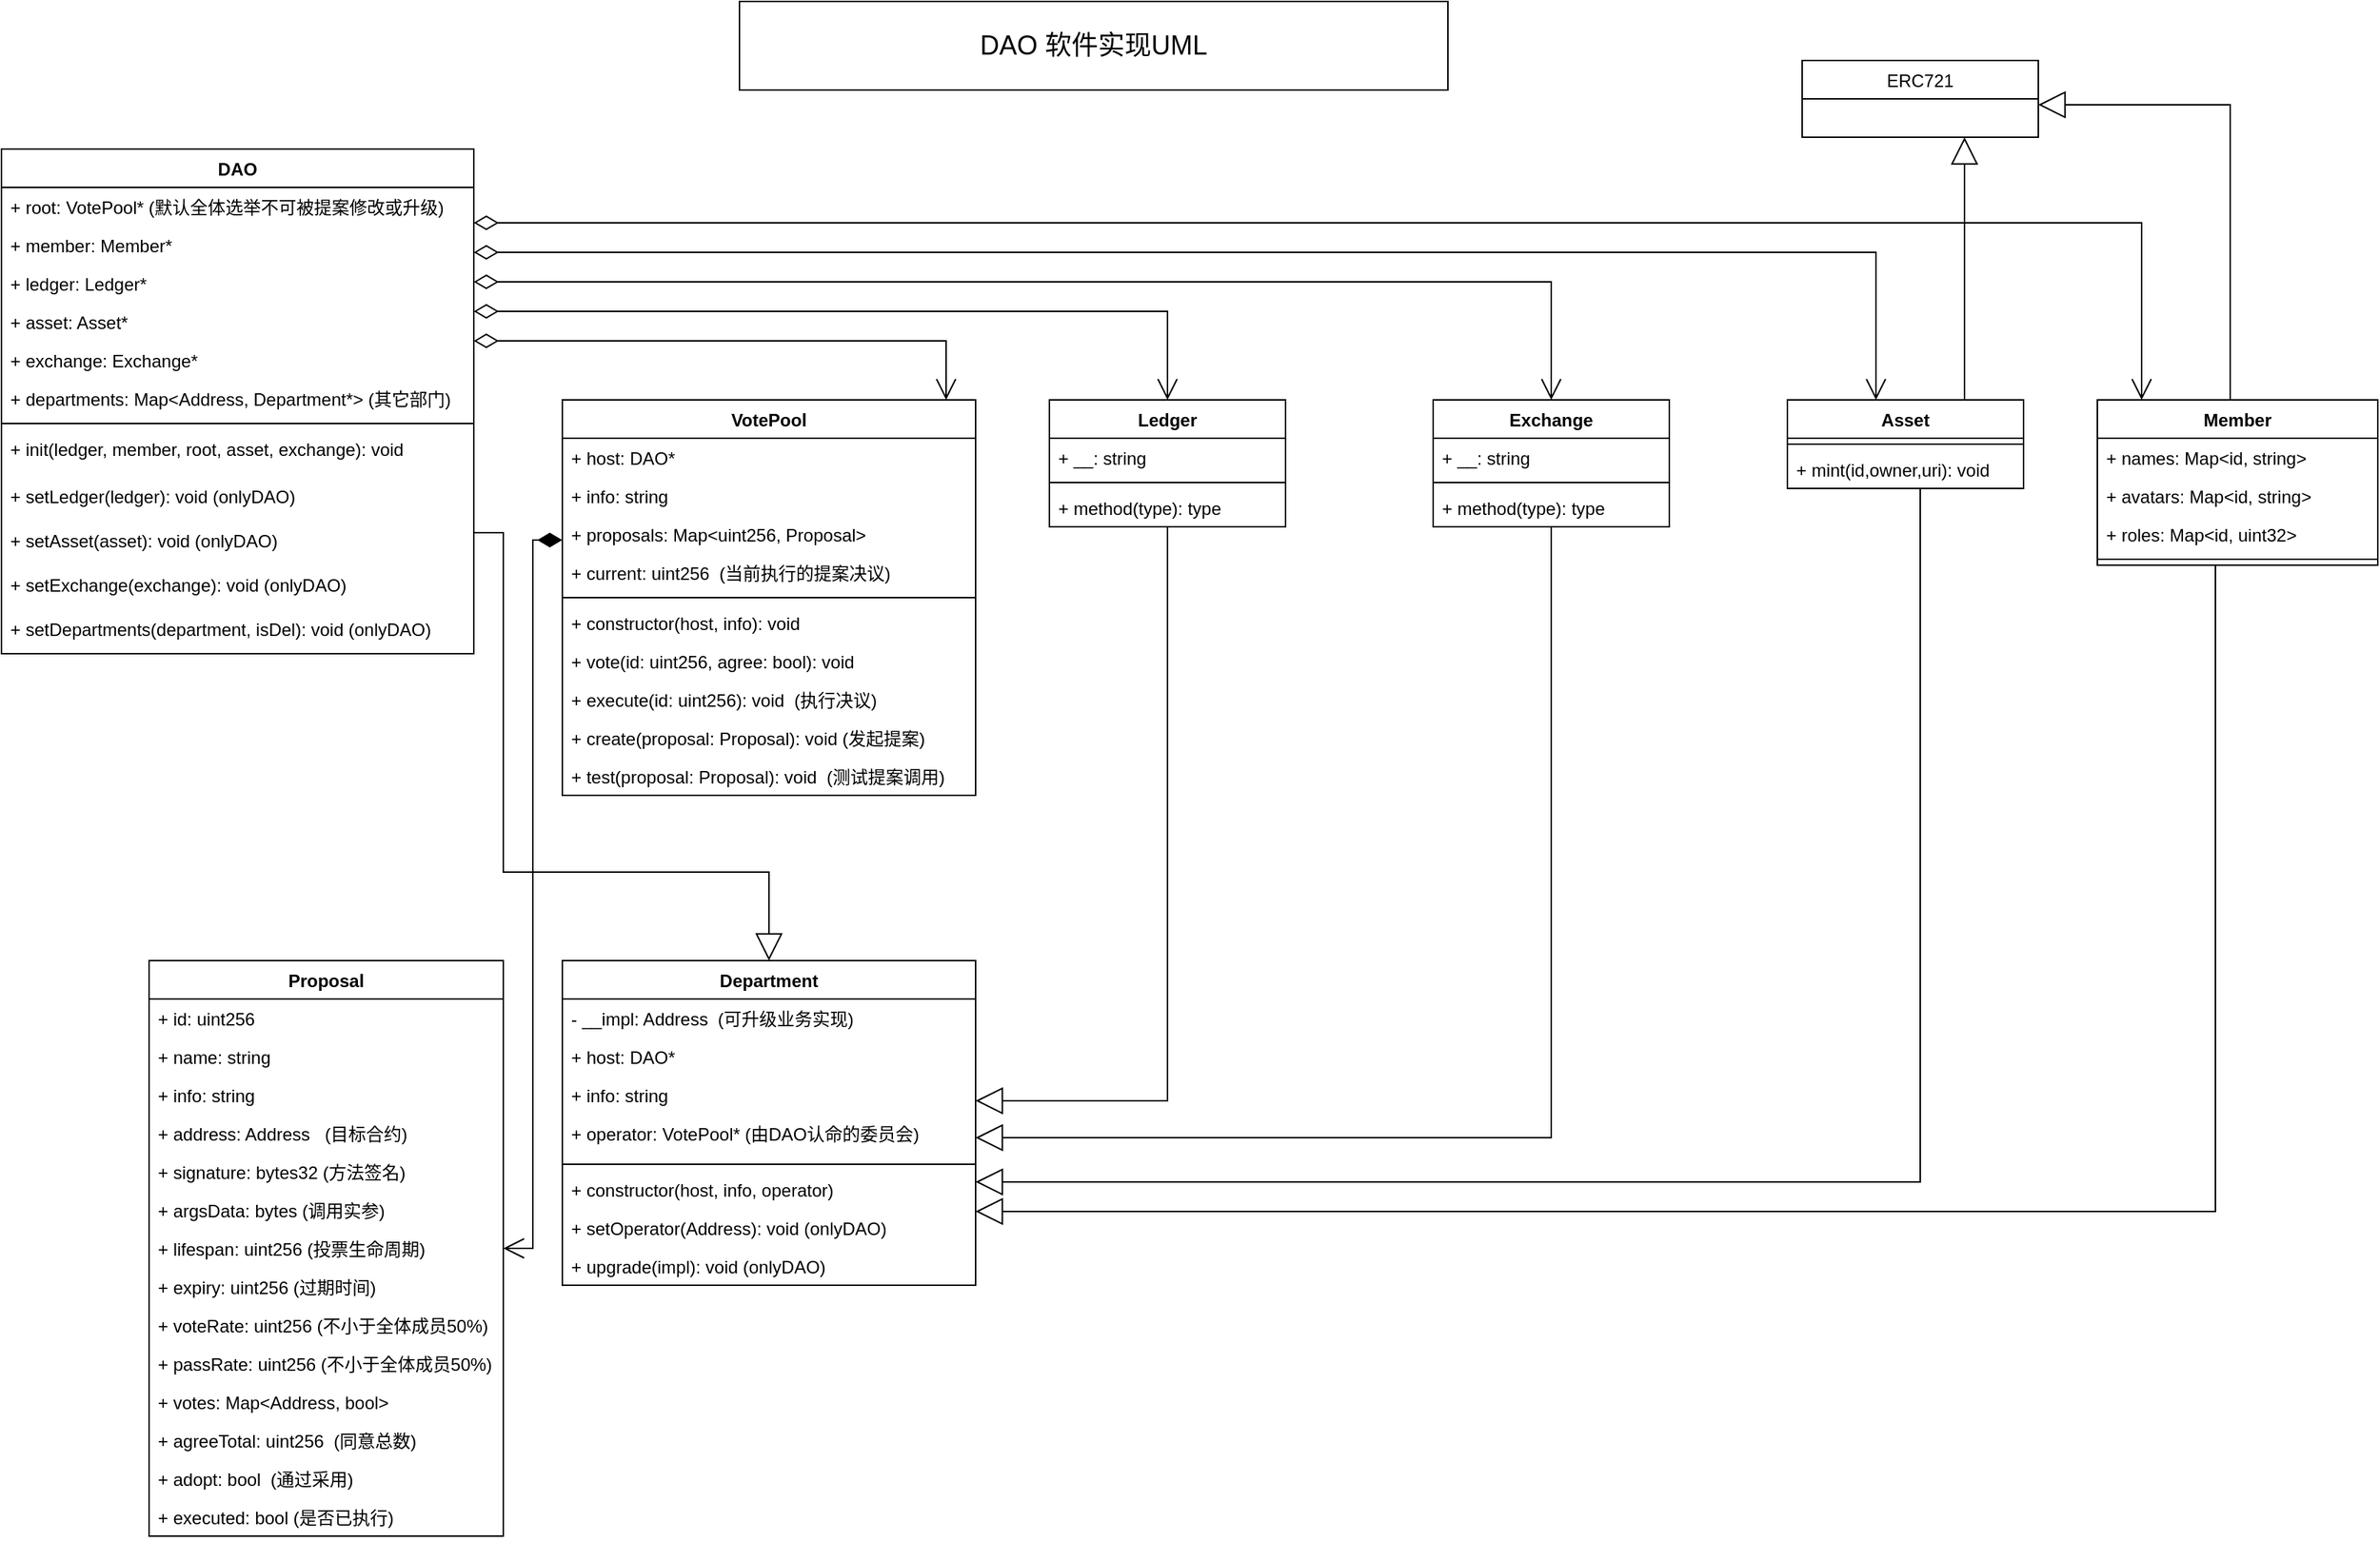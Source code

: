 <mxfile version="20.0.4" type="github" pages="2">
  <diagram id="xB_DXqh3xJorZ0jUKmql" name="Page-1">
    <mxGraphModel dx="1371" dy="801" grid="1" gridSize="10" guides="1" tooltips="1" connect="1" arrows="1" fold="1" page="1" pageScale="1" pageWidth="827" pageHeight="1169" math="0" shadow="0">
      <root>
        <mxCell id="0" />
        <mxCell id="1" parent="0" />
        <mxCell id="i6pQpKpUv2CvztfTBtSo-24" value="DAO" style="swimlane;fontStyle=1;align=center;verticalAlign=top;childLayout=stackLayout;horizontal=1;startSize=26;horizontalStack=0;resizeParent=1;resizeParentMax=0;resizeLast=0;collapsible=1;marginBottom=0;" vertex="1" parent="1">
          <mxGeometry x="10" y="120" width="320" height="342" as="geometry" />
        </mxCell>
        <mxCell id="i6pQpKpUv2CvztfTBtSo-95" value="+ root: VotePool* (默认全体选举不可被提案修改或升级)" style="text;strokeColor=none;fillColor=none;align=left;verticalAlign=top;spacingLeft=4;spacingRight=4;overflow=hidden;rotatable=0;points=[[0,0.5],[1,0.5]];portConstraint=eastwest;" vertex="1" parent="i6pQpKpUv2CvztfTBtSo-24">
          <mxGeometry y="26" width="320" height="26" as="geometry" />
        </mxCell>
        <mxCell id="i6pQpKpUv2CvztfTBtSo-94" value="+ member: Member*" style="text;strokeColor=none;fillColor=none;align=left;verticalAlign=top;spacingLeft=4;spacingRight=4;overflow=hidden;rotatable=0;points=[[0,0.5],[1,0.5]];portConstraint=eastwest;" vertex="1" parent="i6pQpKpUv2CvztfTBtSo-24">
          <mxGeometry y="52" width="320" height="26" as="geometry" />
        </mxCell>
        <mxCell id="i6pQpKpUv2CvztfTBtSo-73" value="+ ledger: Ledger*" style="text;strokeColor=none;fillColor=none;align=left;verticalAlign=top;spacingLeft=4;spacingRight=4;overflow=hidden;rotatable=0;points=[[0,0.5],[1,0.5]];portConstraint=eastwest;" vertex="1" parent="i6pQpKpUv2CvztfTBtSo-24">
          <mxGeometry y="78" width="320" height="26" as="geometry" />
        </mxCell>
        <mxCell id="i6pQpKpUv2CvztfTBtSo-42" value="+ asset: Asset*" style="text;strokeColor=none;fillColor=none;align=left;verticalAlign=top;spacingLeft=4;spacingRight=4;overflow=hidden;rotatable=0;points=[[0,0.5],[1,0.5]];portConstraint=eastwest;" vertex="1" parent="i6pQpKpUv2CvztfTBtSo-24">
          <mxGeometry y="104" width="320" height="26" as="geometry" />
        </mxCell>
        <mxCell id="i6pQpKpUv2CvztfTBtSo-93" value="+ exchange: Exchange*" style="text;strokeColor=none;fillColor=none;align=left;verticalAlign=top;spacingLeft=4;spacingRight=4;overflow=hidden;rotatable=0;points=[[0,0.5],[1,0.5]];portConstraint=eastwest;" vertex="1" parent="i6pQpKpUv2CvztfTBtSo-24">
          <mxGeometry y="130" width="320" height="26" as="geometry" />
        </mxCell>
        <mxCell id="9ka4PagioicQQLuH6mFu-43" value="+ departments: Map&lt;Address, Department*&gt; (其它部门)" style="text;strokeColor=none;fillColor=none;align=left;verticalAlign=top;spacingLeft=4;spacingRight=4;overflow=hidden;rotatable=0;points=[[0,0.5],[1,0.5]];portConstraint=eastwest;" vertex="1" parent="i6pQpKpUv2CvztfTBtSo-24">
          <mxGeometry y="156" width="320" height="26" as="geometry" />
        </mxCell>
        <mxCell id="i6pQpKpUv2CvztfTBtSo-26" value="" style="line;strokeWidth=1;fillColor=none;align=left;verticalAlign=middle;spacingTop=-1;spacingLeft=3;spacingRight=3;rotatable=0;labelPosition=right;points=[];portConstraint=eastwest;" vertex="1" parent="i6pQpKpUv2CvztfTBtSo-24">
          <mxGeometry y="182" width="320" height="8" as="geometry" />
        </mxCell>
        <mxCell id="i6pQpKpUv2CvztfTBtSo-104" value="+ init(ledger, member, root, asset, exchange): void" style="text;strokeColor=none;fillColor=none;align=left;verticalAlign=top;spacingLeft=4;spacingRight=4;overflow=hidden;rotatable=0;points=[[0,0.5],[1,0.5]];portConstraint=eastwest;" vertex="1" parent="i6pQpKpUv2CvztfTBtSo-24">
          <mxGeometry y="190" width="320" height="32" as="geometry" />
        </mxCell>
        <mxCell id="i6pQpKpUv2CvztfTBtSo-105" value="+ setLedger(ledger): void (onlyDAO)" style="text;strokeColor=none;fillColor=none;align=left;verticalAlign=top;spacingLeft=4;spacingRight=4;overflow=hidden;rotatable=0;points=[[0,0.5],[1,0.5]];portConstraint=eastwest;" vertex="1" parent="i6pQpKpUv2CvztfTBtSo-24">
          <mxGeometry y="222" width="320" height="30" as="geometry" />
        </mxCell>
        <mxCell id="i6pQpKpUv2CvztfTBtSo-109" value="+ setAsset(asset): void (onlyDAO)" style="text;strokeColor=none;fillColor=none;align=left;verticalAlign=top;spacingLeft=4;spacingRight=4;overflow=hidden;rotatable=0;points=[[0,0.5],[1,0.5]];portConstraint=eastwest;" vertex="1" parent="i6pQpKpUv2CvztfTBtSo-24">
          <mxGeometry y="252" width="320" height="30" as="geometry" />
        </mxCell>
        <mxCell id="i6pQpKpUv2CvztfTBtSo-110" value="+ setExchange(exchange): void (onlyDAO)" style="text;strokeColor=none;fillColor=none;align=left;verticalAlign=top;spacingLeft=4;spacingRight=4;overflow=hidden;rotatable=0;points=[[0,0.5],[1,0.5]];portConstraint=eastwest;" vertex="1" parent="i6pQpKpUv2CvztfTBtSo-24">
          <mxGeometry y="282" width="320" height="30" as="geometry" />
        </mxCell>
        <mxCell id="9ka4PagioicQQLuH6mFu-44" value="+ setDepartments(department, isDel): void (onlyDAO)" style="text;strokeColor=none;fillColor=none;align=left;verticalAlign=top;spacingLeft=4;spacingRight=4;overflow=hidden;rotatable=0;points=[[0,0.5],[1,0.5]];portConstraint=eastwest;" vertex="1" parent="i6pQpKpUv2CvztfTBtSo-24">
          <mxGeometry y="312" width="320" height="30" as="geometry" />
        </mxCell>
        <mxCell id="i6pQpKpUv2CvztfTBtSo-43" value="ERC721" style="swimlane;fontStyle=0;childLayout=stackLayout;horizontal=1;startSize=26;fillColor=none;horizontalStack=0;resizeParent=1;resizeParentMax=0;resizeLast=0;collapsible=1;marginBottom=0;" vertex="1" parent="1">
          <mxGeometry x="1230" y="60" width="160" height="52" as="geometry" />
        </mxCell>
        <mxCell id="i6pQpKpUv2CvztfTBtSo-47" value="Asset" style="swimlane;fontStyle=1;align=center;verticalAlign=top;childLayout=stackLayout;horizontal=1;startSize=26;horizontalStack=0;resizeParent=1;resizeParentMax=0;resizeLast=0;collapsible=1;marginBottom=0;" vertex="1" parent="1">
          <mxGeometry x="1220" y="290" width="160" height="60" as="geometry" />
        </mxCell>
        <mxCell id="i6pQpKpUv2CvztfTBtSo-49" value="" style="line;strokeWidth=1;fillColor=none;align=left;verticalAlign=middle;spacingTop=-1;spacingLeft=3;spacingRight=3;rotatable=0;labelPosition=right;points=[];portConstraint=eastwest;" vertex="1" parent="i6pQpKpUv2CvztfTBtSo-47">
          <mxGeometry y="26" width="160" height="8" as="geometry" />
        </mxCell>
        <mxCell id="i6pQpKpUv2CvztfTBtSo-50" value="+ mint(id,owner,uri): void" style="text;strokeColor=none;fillColor=none;align=left;verticalAlign=top;spacingLeft=4;spacingRight=4;overflow=hidden;rotatable=0;points=[[0,0.5],[1,0.5]];portConstraint=eastwest;" vertex="1" parent="i6pQpKpUv2CvztfTBtSo-47">
          <mxGeometry y="34" width="160" height="26" as="geometry" />
        </mxCell>
        <mxCell id="i6pQpKpUv2CvztfTBtSo-65" value="" style="endArrow=block;endSize=16;endFill=0;html=1;rounded=0;edgeStyle=orthogonalEdgeStyle;elbow=vertical;" edge="1" parent="1" source="i6pQpKpUv2CvztfTBtSo-47" target="i6pQpKpUv2CvztfTBtSo-43">
          <mxGeometry width="160" relative="1" as="geometry">
            <mxPoint x="1010" y="290" as="sourcePoint" />
            <mxPoint x="1010" y="200" as="targetPoint" />
            <Array as="points">
              <mxPoint x="1340" y="200" />
              <mxPoint x="1340" y="200" />
            </Array>
          </mxGeometry>
        </mxCell>
        <mxCell id="i6pQpKpUv2CvztfTBtSo-66" value="Member" style="swimlane;fontStyle=1;align=center;verticalAlign=top;childLayout=stackLayout;horizontal=1;startSize=26;horizontalStack=0;resizeParent=1;resizeParentMax=0;resizeLast=0;collapsible=1;marginBottom=0;" vertex="1" parent="1">
          <mxGeometry x="1430" y="290" width="190" height="112" as="geometry" />
        </mxCell>
        <mxCell id="i6pQpKpUv2CvztfTBtSo-70" value="" style="endArrow=block;endSize=16;endFill=0;html=1;rounded=0;edgeStyle=orthogonalEdgeStyle;" edge="1" parent="i6pQpKpUv2CvztfTBtSo-66" target="i6pQpKpUv2CvztfTBtSo-43">
          <mxGeometry width="160" relative="1" as="geometry">
            <mxPoint x="100" as="sourcePoint" />
            <mxPoint x="160" y="-200" as="targetPoint" />
            <Array as="points">
              <mxPoint x="90" />
              <mxPoint x="90" y="-200" />
            </Array>
          </mxGeometry>
        </mxCell>
        <mxCell id="i6pQpKpUv2CvztfTBtSo-67" value="+ names: Map&lt;id, string&gt;" style="text;strokeColor=none;fillColor=none;align=left;verticalAlign=top;spacingLeft=4;spacingRight=4;overflow=hidden;rotatable=0;points=[[0,0.5],[1,0.5]];portConstraint=eastwest;" vertex="1" parent="i6pQpKpUv2CvztfTBtSo-66">
          <mxGeometry y="26" width="190" height="26" as="geometry" />
        </mxCell>
        <mxCell id="L-kkMwtotyOejgk_IRhS-12" value="+ avatars: Map&lt;id, string&gt;" style="text;strokeColor=none;fillColor=none;align=left;verticalAlign=top;spacingLeft=4;spacingRight=4;overflow=hidden;rotatable=0;points=[[0,0.5],[1,0.5]];portConstraint=eastwest;" vertex="1" parent="i6pQpKpUv2CvztfTBtSo-66">
          <mxGeometry y="52" width="190" height="26" as="geometry" />
        </mxCell>
        <mxCell id="L-kkMwtotyOejgk_IRhS-13" value="+ roles: Map&lt;id, uint32&gt;" style="text;strokeColor=none;fillColor=none;align=left;verticalAlign=top;spacingLeft=4;spacingRight=4;overflow=hidden;rotatable=0;points=[[0,0.5],[1,0.5]];portConstraint=eastwest;" vertex="1" parent="i6pQpKpUv2CvztfTBtSo-66">
          <mxGeometry y="78" width="190" height="26" as="geometry" />
        </mxCell>
        <mxCell id="i6pQpKpUv2CvztfTBtSo-68" value="" style="line;strokeWidth=1;fillColor=none;align=left;verticalAlign=middle;spacingTop=-1;spacingLeft=3;spacingRight=3;rotatable=0;labelPosition=right;points=[];portConstraint=eastwest;" vertex="1" parent="i6pQpKpUv2CvztfTBtSo-66">
          <mxGeometry y="104" width="190" height="8" as="geometry" />
        </mxCell>
        <mxCell id="i6pQpKpUv2CvztfTBtSo-72" value="" style="endArrow=open;html=1;endSize=12;startArrow=diamondThin;startSize=14;startFill=0;edgeStyle=elbowEdgeStyle;align=left;verticalAlign=bottom;rounded=0;" edge="1" parent="1" source="i6pQpKpUv2CvztfTBtSo-24" target="i6pQpKpUv2CvztfTBtSo-47">
          <mxGeometry x="-1" y="3" relative="1" as="geometry">
            <mxPoint x="320" y="250" as="sourcePoint" />
            <mxPoint x="480" y="250" as="targetPoint" />
            <Array as="points">
              <mxPoint x="1280" y="190" />
              <mxPoint x="1180" y="190" />
              <mxPoint x="1180" y="215" />
              <mxPoint x="810" y="450" />
              <mxPoint x="650" y="200" />
              <mxPoint x="630" y="360" />
              <mxPoint x="510" y="230" />
              <mxPoint x="640" y="390" />
              <mxPoint x="610" y="440" />
            </Array>
          </mxGeometry>
        </mxCell>
        <mxCell id="i6pQpKpUv2CvztfTBtSo-74" value="" style="endArrow=open;html=1;endSize=12;startArrow=diamondThin;startSize=14;startFill=0;edgeStyle=orthogonalEdgeStyle;align=left;verticalAlign=bottom;rounded=0;fontColor=default;labelBackgroundColor=default;" edge="1" parent="1" source="i6pQpKpUv2CvztfTBtSo-24" target="i6pQpKpUv2CvztfTBtSo-66">
          <mxGeometry x="-1" y="3" relative="1" as="geometry">
            <mxPoint x="270" y="320" as="sourcePoint" />
            <mxPoint x="430" y="320" as="targetPoint" />
            <Array as="points">
              <mxPoint x="1460" y="170" />
            </Array>
          </mxGeometry>
        </mxCell>
        <mxCell id="i6pQpKpUv2CvztfTBtSo-75" value="Ledger" style="swimlane;fontStyle=1;align=center;verticalAlign=top;childLayout=stackLayout;horizontal=1;startSize=26;horizontalStack=0;resizeParent=1;resizeParentMax=0;resizeLast=0;collapsible=1;marginBottom=0;" vertex="1" parent="1">
          <mxGeometry x="720" y="290" width="160" height="86" as="geometry" />
        </mxCell>
        <mxCell id="i6pQpKpUv2CvztfTBtSo-76" value="+ __: string" style="text;strokeColor=none;fillColor=none;align=left;verticalAlign=top;spacingLeft=4;spacingRight=4;overflow=hidden;rotatable=0;points=[[0,0.5],[1,0.5]];portConstraint=eastwest;" vertex="1" parent="i6pQpKpUv2CvztfTBtSo-75">
          <mxGeometry y="26" width="160" height="26" as="geometry" />
        </mxCell>
        <mxCell id="i6pQpKpUv2CvztfTBtSo-77" value="" style="line;strokeWidth=1;fillColor=none;align=left;verticalAlign=middle;spacingTop=-1;spacingLeft=3;spacingRight=3;rotatable=0;labelPosition=right;points=[];portConstraint=eastwest;" vertex="1" parent="i6pQpKpUv2CvztfTBtSo-75">
          <mxGeometry y="52" width="160" height="8" as="geometry" />
        </mxCell>
        <mxCell id="i6pQpKpUv2CvztfTBtSo-78" value="+ method(type): type" style="text;strokeColor=none;fillColor=none;align=left;verticalAlign=top;spacingLeft=4;spacingRight=4;overflow=hidden;rotatable=0;points=[[0,0.5],[1,0.5]];portConstraint=eastwest;" vertex="1" parent="i6pQpKpUv2CvztfTBtSo-75">
          <mxGeometry y="60" width="160" height="26" as="geometry" />
        </mxCell>
        <mxCell id="i6pQpKpUv2CvztfTBtSo-79" value="" style="endArrow=open;html=1;endSize=12;startArrow=diamondThin;startSize=14;startFill=0;edgeStyle=elbowEdgeStyle;align=left;verticalAlign=bottom;rounded=0;" edge="1" parent="1" source="i6pQpKpUv2CvztfTBtSo-24" target="i6pQpKpUv2CvztfTBtSo-75">
          <mxGeometry x="-1" y="3" relative="1" as="geometry">
            <mxPoint x="50" y="340" as="sourcePoint" />
            <mxPoint x="210" y="340" as="targetPoint" />
            <Array as="points">
              <mxPoint x="800" y="230" />
              <mxPoint x="620" y="280" />
            </Array>
          </mxGeometry>
        </mxCell>
        <mxCell id="i6pQpKpUv2CvztfTBtSo-88" value="VotePool" style="swimlane;fontStyle=1;align=center;verticalAlign=top;childLayout=stackLayout;horizontal=1;startSize=26;horizontalStack=0;resizeParent=1;resizeParentMax=0;resizeLast=0;collapsible=1;marginBottom=0;" vertex="1" parent="1">
          <mxGeometry x="390" y="290" width="280" height="268" as="geometry" />
        </mxCell>
        <mxCell id="9ka4PagioicQQLuH6mFu-19" value="+ host: DAO*" style="text;strokeColor=none;fillColor=none;align=left;verticalAlign=top;spacingLeft=4;spacingRight=4;overflow=hidden;rotatable=0;points=[[0,0.5],[1,0.5]];portConstraint=eastwest;" vertex="1" parent="i6pQpKpUv2CvztfTBtSo-88">
          <mxGeometry y="26" width="280" height="26" as="geometry" />
        </mxCell>
        <mxCell id="L-kkMwtotyOejgk_IRhS-5" value="+ info: string" style="text;strokeColor=none;fillColor=none;align=left;verticalAlign=top;spacingLeft=4;spacingRight=4;overflow=hidden;rotatable=0;points=[[0,0.5],[1,0.5]];portConstraint=eastwest;" vertex="1" parent="i6pQpKpUv2CvztfTBtSo-88">
          <mxGeometry y="52" width="280" height="26" as="geometry" />
        </mxCell>
        <mxCell id="L-kkMwtotyOejgk_IRhS-3" value="+ proposals: Map&lt;uint256, Proposal&gt;" style="text;strokeColor=none;fillColor=none;align=left;verticalAlign=top;spacingLeft=4;spacingRight=4;overflow=hidden;rotatable=0;points=[[0,0.5],[1,0.5]];portConstraint=eastwest;" vertex="1" parent="i6pQpKpUv2CvztfTBtSo-88">
          <mxGeometry y="78" width="280" height="26" as="geometry" />
        </mxCell>
        <mxCell id="9ka4PagioicQQLuH6mFu-65" value="+ current: uint256  (当前执行的提案决议)" style="text;strokeColor=none;fillColor=none;align=left;verticalAlign=top;spacingLeft=4;spacingRight=4;overflow=hidden;rotatable=0;points=[[0,0.5],[1,0.5]];portConstraint=eastwest;" vertex="1" parent="i6pQpKpUv2CvztfTBtSo-88">
          <mxGeometry y="104" width="280" height="26" as="geometry" />
        </mxCell>
        <mxCell id="i6pQpKpUv2CvztfTBtSo-90" value="" style="line;strokeWidth=1;fillColor=none;align=left;verticalAlign=middle;spacingTop=-1;spacingLeft=3;spacingRight=3;rotatable=0;labelPosition=right;points=[];portConstraint=eastwest;" vertex="1" parent="i6pQpKpUv2CvztfTBtSo-88">
          <mxGeometry y="130" width="280" height="8" as="geometry" />
        </mxCell>
        <mxCell id="i6pQpKpUv2CvztfTBtSo-91" value="+ constructor(host, info): void" style="text;strokeColor=none;fillColor=none;align=left;verticalAlign=top;spacingLeft=4;spacingRight=4;overflow=hidden;rotatable=0;points=[[0,0.5],[1,0.5]];portConstraint=eastwest;" vertex="1" parent="i6pQpKpUv2CvztfTBtSo-88">
          <mxGeometry y="138" width="280" height="26" as="geometry" />
        </mxCell>
        <mxCell id="L-kkMwtotyOejgk_IRhS-6" value="+ vote(id: uint256, agree: bool): void" style="text;strokeColor=none;fillColor=none;align=left;verticalAlign=top;spacingLeft=4;spacingRight=4;overflow=hidden;rotatable=0;points=[[0,0.5],[1,0.5]];portConstraint=eastwest;" vertex="1" parent="i6pQpKpUv2CvztfTBtSo-88">
          <mxGeometry y="164" width="280" height="26" as="geometry" />
        </mxCell>
        <mxCell id="9ka4PagioicQQLuH6mFu-1" value="+ execute(id: uint256): void  (执行决议)" style="text;strokeColor=none;fillColor=none;align=left;verticalAlign=top;spacingLeft=4;spacingRight=4;overflow=hidden;rotatable=0;points=[[0,0.5],[1,0.5]];portConstraint=eastwest;" vertex="1" parent="i6pQpKpUv2CvztfTBtSo-88">
          <mxGeometry y="190" width="280" height="26" as="geometry" />
        </mxCell>
        <mxCell id="9ka4PagioicQQLuH6mFu-2" value="+ create(proposal: Proposal): void (发起提案)" style="text;strokeColor=none;fillColor=none;align=left;verticalAlign=top;spacingLeft=4;spacingRight=4;overflow=hidden;rotatable=0;points=[[0,0.5],[1,0.5]];portConstraint=eastwest;" vertex="1" parent="i6pQpKpUv2CvztfTBtSo-88">
          <mxGeometry y="216" width="280" height="26" as="geometry" />
        </mxCell>
        <mxCell id="9ka4PagioicQQLuH6mFu-4" value="+ test(proposal: Proposal): void  (测试提案调用)" style="text;strokeColor=none;fillColor=none;align=left;verticalAlign=top;spacingLeft=4;spacingRight=4;overflow=hidden;rotatable=0;points=[[0,0.5],[1,0.5]];portConstraint=eastwest;" vertex="1" parent="i6pQpKpUv2CvztfTBtSo-88">
          <mxGeometry y="242" width="280" height="26" as="geometry" />
        </mxCell>
        <mxCell id="i6pQpKpUv2CvztfTBtSo-92" value="" style="endArrow=open;html=1;endSize=12;startArrow=diamondThin;startSize=14;startFill=0;edgeStyle=orthogonalEdgeStyle;align=left;verticalAlign=bottom;rounded=0;" edge="1" parent="1" source="i6pQpKpUv2CvztfTBtSo-24" target="i6pQpKpUv2CvztfTBtSo-88">
          <mxGeometry x="-1" y="3" relative="1" as="geometry">
            <mxPoint x="440" y="330" as="sourcePoint" />
            <mxPoint x="600" y="330" as="targetPoint" />
            <Array as="points">
              <mxPoint x="650" y="250" />
            </Array>
          </mxGeometry>
        </mxCell>
        <mxCell id="i6pQpKpUv2CvztfTBtSo-96" value="" style="endArrow=open;html=1;endSize=12;startArrow=diamondThin;startSize=14;startFill=0;edgeStyle=orthogonalEdgeStyle;align=left;verticalAlign=bottom;rounded=0;" edge="1" parent="1" source="i6pQpKpUv2CvztfTBtSo-24" target="i6pQpKpUv2CvztfTBtSo-80">
          <mxGeometry x="-1" y="3" relative="1" as="geometry">
            <mxPoint x="300" y="350" as="sourcePoint" />
            <mxPoint x="460" y="340" as="targetPoint" />
            <Array as="points">
              <mxPoint x="1060" y="210" />
            </Array>
          </mxGeometry>
        </mxCell>
        <mxCell id="i6pQpKpUv2CvztfTBtSo-80" value="Exchange" style="swimlane;fontStyle=1;align=center;verticalAlign=top;childLayout=stackLayout;horizontal=1;startSize=26;horizontalStack=0;resizeParent=1;resizeParentMax=0;resizeLast=0;collapsible=1;marginBottom=0;" vertex="1" parent="1">
          <mxGeometry x="980" y="290" width="160" height="86" as="geometry" />
        </mxCell>
        <mxCell id="i6pQpKpUv2CvztfTBtSo-100" value="+ __: string" style="text;strokeColor=none;fillColor=none;align=left;verticalAlign=top;spacingLeft=4;spacingRight=4;overflow=hidden;rotatable=0;points=[[0,0.5],[1,0.5]];portConstraint=eastwest;" vertex="1" parent="i6pQpKpUv2CvztfTBtSo-80">
          <mxGeometry y="26" width="160" height="26" as="geometry" />
        </mxCell>
        <mxCell id="i6pQpKpUv2CvztfTBtSo-82" value="" style="line;strokeWidth=1;fillColor=none;align=left;verticalAlign=middle;spacingTop=-1;spacingLeft=3;spacingRight=3;rotatable=0;labelPosition=right;points=[];portConstraint=eastwest;" vertex="1" parent="i6pQpKpUv2CvztfTBtSo-80">
          <mxGeometry y="52" width="160" height="8" as="geometry" />
        </mxCell>
        <mxCell id="i6pQpKpUv2CvztfTBtSo-83" value="+ method(type): type" style="text;strokeColor=none;fillColor=none;align=left;verticalAlign=top;spacingLeft=4;spacingRight=4;overflow=hidden;rotatable=0;points=[[0,0.5],[1,0.5]];portConstraint=eastwest;" vertex="1" parent="i6pQpKpUv2CvztfTBtSo-80">
          <mxGeometry y="60" width="160" height="26" as="geometry" />
        </mxCell>
        <mxCell id="9ka4PagioicQQLuH6mFu-7" value="Proposal" style="swimlane;fontStyle=1;align=center;verticalAlign=top;childLayout=stackLayout;horizontal=1;startSize=26;horizontalStack=0;resizeParent=1;resizeParentMax=0;resizeLast=0;collapsible=1;marginBottom=0;" vertex="1" parent="1">
          <mxGeometry x="110" y="670" width="240" height="390" as="geometry" />
        </mxCell>
        <mxCell id="9ka4PagioicQQLuH6mFu-21" value="+ id: uint256" style="text;strokeColor=none;fillColor=none;align=left;verticalAlign=top;spacingLeft=4;spacingRight=4;overflow=hidden;rotatable=0;points=[[0,0.5],[1,0.5]];portConstraint=eastwest;" vertex="1" parent="9ka4PagioicQQLuH6mFu-7">
          <mxGeometry y="26" width="240" height="26" as="geometry" />
        </mxCell>
        <mxCell id="9ka4PagioicQQLuH6mFu-8" value="+ name: string" style="text;strokeColor=none;fillColor=none;align=left;verticalAlign=top;spacingLeft=4;spacingRight=4;overflow=hidden;rotatable=0;points=[[0,0.5],[1,0.5]];portConstraint=eastwest;" vertex="1" parent="9ka4PagioicQQLuH6mFu-7">
          <mxGeometry y="52" width="240" height="26" as="geometry" />
        </mxCell>
        <mxCell id="9ka4PagioicQQLuH6mFu-11" value="+ info: string" style="text;strokeColor=none;fillColor=none;align=left;verticalAlign=top;spacingLeft=4;spacingRight=4;overflow=hidden;rotatable=0;points=[[0,0.5],[1,0.5]];portConstraint=eastwest;" vertex="1" parent="9ka4PagioicQQLuH6mFu-7">
          <mxGeometry y="78" width="240" height="26" as="geometry" />
        </mxCell>
        <mxCell id="9ka4PagioicQQLuH6mFu-12" value="+ address: Address   (目标合约)" style="text;strokeColor=none;fillColor=none;align=left;verticalAlign=top;spacingLeft=4;spacingRight=4;overflow=hidden;rotatable=0;points=[[0,0.5],[1,0.5]];portConstraint=eastwest;" vertex="1" parent="9ka4PagioicQQLuH6mFu-7">
          <mxGeometry y="104" width="240" height="26" as="geometry" />
        </mxCell>
        <mxCell id="9ka4PagioicQQLuH6mFu-13" value="+ signature: bytes32 (方法签名)" style="text;strokeColor=none;fillColor=none;align=left;verticalAlign=top;spacingLeft=4;spacingRight=4;overflow=hidden;rotatable=0;points=[[0,0.5],[1,0.5]];portConstraint=eastwest;" vertex="1" parent="9ka4PagioicQQLuH6mFu-7">
          <mxGeometry y="130" width="240" height="26" as="geometry" />
        </mxCell>
        <mxCell id="9ka4PagioicQQLuH6mFu-14" value="+ argsData: bytes (调用实参)" style="text;strokeColor=none;fillColor=none;align=left;verticalAlign=top;spacingLeft=4;spacingRight=4;overflow=hidden;rotatable=0;points=[[0,0.5],[1,0.5]];portConstraint=eastwest;" vertex="1" parent="9ka4PagioicQQLuH6mFu-7">
          <mxGeometry y="156" width="240" height="26" as="geometry" />
        </mxCell>
        <mxCell id="9ka4PagioicQQLuH6mFu-22" value="+ lifespan: uint256 (投票生命周期)" style="text;strokeColor=none;fillColor=none;align=left;verticalAlign=top;spacingLeft=4;spacingRight=4;overflow=hidden;rotatable=0;points=[[0,0.5],[1,0.5]];portConstraint=eastwest;" vertex="1" parent="9ka4PagioicQQLuH6mFu-7">
          <mxGeometry y="182" width="240" height="26" as="geometry" />
        </mxCell>
        <mxCell id="9ka4PagioicQQLuH6mFu-23" value="+ expiry: uint256 (过期时间)" style="text;strokeColor=none;fillColor=none;align=left;verticalAlign=top;spacingLeft=4;spacingRight=4;overflow=hidden;rotatable=0;points=[[0,0.5],[1,0.5]];portConstraint=eastwest;" vertex="1" parent="9ka4PagioicQQLuH6mFu-7">
          <mxGeometry y="208" width="240" height="26" as="geometry" />
        </mxCell>
        <mxCell id="9ka4PagioicQQLuH6mFu-61" value="+ voteRate: uint256 (不小于全体成员50%)" style="text;strokeColor=none;fillColor=none;align=left;verticalAlign=top;spacingLeft=4;spacingRight=4;overflow=hidden;rotatable=0;points=[[0,0.5],[1,0.5]];portConstraint=eastwest;" vertex="1" parent="9ka4PagioicQQLuH6mFu-7">
          <mxGeometry y="234" width="240" height="26" as="geometry" />
        </mxCell>
        <mxCell id="9ka4PagioicQQLuH6mFu-62" value="+ passRate: uint256 (不小于全体成员50%)" style="text;strokeColor=none;fillColor=none;align=left;verticalAlign=top;spacingLeft=4;spacingRight=4;overflow=hidden;rotatable=0;points=[[0,0.5],[1,0.5]];portConstraint=eastwest;" vertex="1" parent="9ka4PagioicQQLuH6mFu-7">
          <mxGeometry y="260" width="240" height="26" as="geometry" />
        </mxCell>
        <mxCell id="9ka4PagioicQQLuH6mFu-58" value="+ votes: Map&lt;Address, bool&gt;" style="text;strokeColor=none;fillColor=none;align=left;verticalAlign=top;spacingLeft=4;spacingRight=4;overflow=hidden;rotatable=0;points=[[0,0.5],[1,0.5]];portConstraint=eastwest;" vertex="1" parent="9ka4PagioicQQLuH6mFu-7">
          <mxGeometry y="286" width="240" height="26" as="geometry" />
        </mxCell>
        <mxCell id="9ka4PagioicQQLuH6mFu-59" value="+ agreeTotal: uint256  (同意总数)" style="text;strokeColor=none;fillColor=none;align=left;verticalAlign=top;spacingLeft=4;spacingRight=4;overflow=hidden;rotatable=0;points=[[0,0.5],[1,0.5]];portConstraint=eastwest;" vertex="1" parent="9ka4PagioicQQLuH6mFu-7">
          <mxGeometry y="312" width="240" height="26" as="geometry" />
        </mxCell>
        <mxCell id="L-kkMwtotyOejgk_IRhS-8" value="+ adopt: bool  (通过采用)" style="text;strokeColor=none;fillColor=none;align=left;verticalAlign=top;spacingLeft=4;spacingRight=4;overflow=hidden;rotatable=0;points=[[0,0.5],[1,0.5]];portConstraint=eastwest;" vertex="1" parent="9ka4PagioicQQLuH6mFu-7">
          <mxGeometry y="338" width="240" height="26" as="geometry" />
        </mxCell>
        <mxCell id="L-kkMwtotyOejgk_IRhS-2" value="+ executed: bool (是否已执行)" style="text;strokeColor=none;fillColor=none;align=left;verticalAlign=top;spacingLeft=4;spacingRight=4;overflow=hidden;rotatable=0;points=[[0,0.5],[1,0.5]];portConstraint=eastwest;" vertex="1" parent="9ka4PagioicQQLuH6mFu-7">
          <mxGeometry y="364" width="240" height="26" as="geometry" />
        </mxCell>
        <mxCell id="9ka4PagioicQQLuH6mFu-17" value="" style="endArrow=open;html=1;endSize=12;startArrow=diamondThin;startSize=14;startFill=1;edgeStyle=orthogonalEdgeStyle;align=left;verticalAlign=bottom;rounded=0;elbow=vertical;" edge="1" parent="1" source="i6pQpKpUv2CvztfTBtSo-88" target="9ka4PagioicQQLuH6mFu-7">
          <mxGeometry x="-1" y="3" relative="1" as="geometry">
            <mxPoint x="680" y="470" as="sourcePoint" />
            <mxPoint x="840" y="470" as="targetPoint" />
            <Array as="points">
              <mxPoint x="370" y="385" />
            </Array>
          </mxGeometry>
        </mxCell>
        <mxCell id="9ka4PagioicQQLuH6mFu-24" value="Department" style="swimlane;fontStyle=1;align=center;verticalAlign=top;childLayout=stackLayout;horizontal=1;startSize=26;horizontalStack=0;resizeParent=1;resizeParentMax=0;resizeLast=0;collapsible=1;marginBottom=0;" vertex="1" parent="1">
          <mxGeometry x="390" y="670" width="280" height="220" as="geometry" />
        </mxCell>
        <mxCell id="9ka4PagioicQQLuH6mFu-25" value="- __impl: Address  (可升级业务实现)" style="text;strokeColor=none;fillColor=none;align=left;verticalAlign=top;spacingLeft=4;spacingRight=4;overflow=hidden;rotatable=0;points=[[0,0.5],[1,0.5]];portConstraint=eastwest;" vertex="1" parent="9ka4PagioicQQLuH6mFu-24">
          <mxGeometry y="26" width="280" height="26" as="geometry" />
        </mxCell>
        <mxCell id="9ka4PagioicQQLuH6mFu-29" value="+ host: DAO*" style="text;strokeColor=none;fillColor=none;align=left;verticalAlign=top;spacingLeft=4;spacingRight=4;overflow=hidden;rotatable=0;points=[[0,0.5],[1,0.5]];portConstraint=eastwest;" vertex="1" parent="9ka4PagioicQQLuH6mFu-24">
          <mxGeometry y="52" width="280" height="26" as="geometry" />
        </mxCell>
        <mxCell id="9ka4PagioicQQLuH6mFu-42" value="+ info: string" style="text;strokeColor=none;fillColor=none;align=left;verticalAlign=top;spacingLeft=4;spacingRight=4;overflow=hidden;rotatable=0;points=[[0,0.5],[1,0.5]];portConstraint=eastwest;" vertex="1" parent="9ka4PagioicQQLuH6mFu-24">
          <mxGeometry y="78" width="280" height="26" as="geometry" />
        </mxCell>
        <mxCell id="L-kkMwtotyOejgk_IRhS-1" value="+ operator: VotePool* (由DAO认命的委员会)" style="text;strokeColor=none;fillColor=none;align=left;verticalAlign=top;spacingLeft=4;spacingRight=4;overflow=hidden;rotatable=0;points=[[0,0.5],[1,0.5]];portConstraint=eastwest;" vertex="1" parent="9ka4PagioicQQLuH6mFu-24">
          <mxGeometry y="104" width="280" height="30" as="geometry" />
        </mxCell>
        <mxCell id="9ka4PagioicQQLuH6mFu-26" value="" style="line;strokeWidth=1;fillColor=none;align=left;verticalAlign=middle;spacingTop=-1;spacingLeft=3;spacingRight=3;rotatable=0;labelPosition=right;points=[];portConstraint=eastwest;" vertex="1" parent="9ka4PagioicQQLuH6mFu-24">
          <mxGeometry y="134" width="280" height="8" as="geometry" />
        </mxCell>
        <mxCell id="i6pQpKpUv2CvztfTBtSo-27" value="+ constructor(host, info, operator)" style="text;strokeColor=none;fillColor=none;align=left;verticalAlign=top;spacingLeft=4;spacingRight=4;overflow=hidden;rotatable=0;points=[[0,0.5],[1,0.5]];portConstraint=eastwest;" vertex="1" parent="9ka4PagioicQQLuH6mFu-24">
          <mxGeometry y="142" width="280" height="26" as="geometry" />
        </mxCell>
        <mxCell id="L-kkMwtotyOejgk_IRhS-7" value="+ setOperator(Address): void (onlyDAO)" style="text;strokeColor=none;fillColor=none;align=left;verticalAlign=top;spacingLeft=4;spacingRight=4;overflow=hidden;rotatable=0;points=[[0,0.5],[1,0.5]];portConstraint=eastwest;" vertex="1" parent="9ka4PagioicQQLuH6mFu-24">
          <mxGeometry y="168" width="280" height="26" as="geometry" />
        </mxCell>
        <mxCell id="9ka4PagioicQQLuH6mFu-27" value="+ upgrade(impl): void (onlyDAO)" style="text;strokeColor=none;fillColor=none;align=left;verticalAlign=top;spacingLeft=4;spacingRight=4;overflow=hidden;rotatable=0;points=[[0,0.5],[1,0.5]];portConstraint=eastwest;" vertex="1" parent="9ka4PagioicQQLuH6mFu-24">
          <mxGeometry y="194" width="280" height="26" as="geometry" />
        </mxCell>
        <mxCell id="9ka4PagioicQQLuH6mFu-31" value="" style="endArrow=block;endSize=16;endFill=0;html=1;rounded=0;elbow=vertical;edgeStyle=orthogonalEdgeStyle;" edge="1" parent="1" source="i6pQpKpUv2CvztfTBtSo-75" target="9ka4PagioicQQLuH6mFu-24">
          <mxGeometry width="160" relative="1" as="geometry">
            <mxPoint x="900" y="550" as="sourcePoint" />
            <mxPoint x="1060" y="550" as="targetPoint" />
            <Array as="points">
              <mxPoint x="800" y="765" />
            </Array>
          </mxGeometry>
        </mxCell>
        <mxCell id="9ka4PagioicQQLuH6mFu-38" value="" style="endArrow=block;endSize=16;endFill=0;html=1;rounded=0;elbow=vertical;edgeStyle=orthogonalEdgeStyle;" edge="1" parent="1" source="i6pQpKpUv2CvztfTBtSo-80" target="9ka4PagioicQQLuH6mFu-24">
          <mxGeometry width="160" relative="1" as="geometry">
            <mxPoint x="1020" y="580" as="sourcePoint" />
            <mxPoint x="1180" y="580" as="targetPoint" />
            <Array as="points">
              <mxPoint x="1060" y="790" />
            </Array>
          </mxGeometry>
        </mxCell>
        <mxCell id="9ka4PagioicQQLuH6mFu-39" value="" style="endArrow=block;endSize=16;endFill=0;html=1;rounded=0;elbow=vertical;edgeStyle=orthogonalEdgeStyle;" edge="1" parent="1" source="i6pQpKpUv2CvztfTBtSo-47" target="9ka4PagioicQQLuH6mFu-24">
          <mxGeometry width="160" relative="1" as="geometry">
            <mxPoint x="1240" y="530" as="sourcePoint" />
            <mxPoint x="1400" y="530" as="targetPoint" />
            <Array as="points">
              <mxPoint x="1310" y="820" />
            </Array>
          </mxGeometry>
        </mxCell>
        <mxCell id="9ka4PagioicQQLuH6mFu-40" value="" style="endArrow=block;endSize=16;endFill=0;html=1;rounded=0;elbow=vertical;edgeStyle=orthogonalEdgeStyle;" edge="1" parent="1" source="i6pQpKpUv2CvztfTBtSo-66" target="9ka4PagioicQQLuH6mFu-24">
          <mxGeometry width="160" relative="1" as="geometry">
            <mxPoint x="1500" y="510" as="sourcePoint" />
            <mxPoint x="1660" y="510" as="targetPoint" />
            <Array as="points">
              <mxPoint x="1510" y="840" />
            </Array>
          </mxGeometry>
        </mxCell>
        <mxCell id="9ka4PagioicQQLuH6mFu-41" value="" style="endArrow=block;endSize=16;endFill=0;html=1;rounded=0;elbow=vertical;edgeStyle=orthogonalEdgeStyle;" edge="1" parent="1" source="i6pQpKpUv2CvztfTBtSo-24" target="9ka4PagioicQQLuH6mFu-24">
          <mxGeometry width="160" relative="1" as="geometry">
            <mxPoint x="190" y="820" as="sourcePoint" />
            <mxPoint x="350" y="820" as="targetPoint" />
            <Array as="points">
              <mxPoint x="350" y="380" />
              <mxPoint x="350" y="610" />
              <mxPoint x="530" y="610" />
            </Array>
          </mxGeometry>
        </mxCell>
        <mxCell id="L-kkMwtotyOejgk_IRhS-10" value="&lt;font style=&quot;font-size: 18px;&quot;&gt;DAO 软件实现UML&lt;/font&gt;" style="rounded=0;whiteSpace=wrap;html=1;sketch=0;fontColor=default;" vertex="1" parent="1">
          <mxGeometry x="510" y="20" width="480" height="60" as="geometry" />
        </mxCell>
      </root>
    </mxGraphModel>
  </diagram>
  <diagram id="0ZaRrvT-6cSZsH5RslhL" name="Page-2">
    <mxGraphModel dx="1371" dy="801" grid="1" gridSize="10" guides="1" tooltips="1" connect="1" arrows="1" fold="1" page="1" pageScale="1" pageWidth="827" pageHeight="1169" math="0" shadow="0">
      <root>
        <mxCell id="0" />
        <mxCell id="1" parent="0" />
      </root>
    </mxGraphModel>
  </diagram>
</mxfile>
